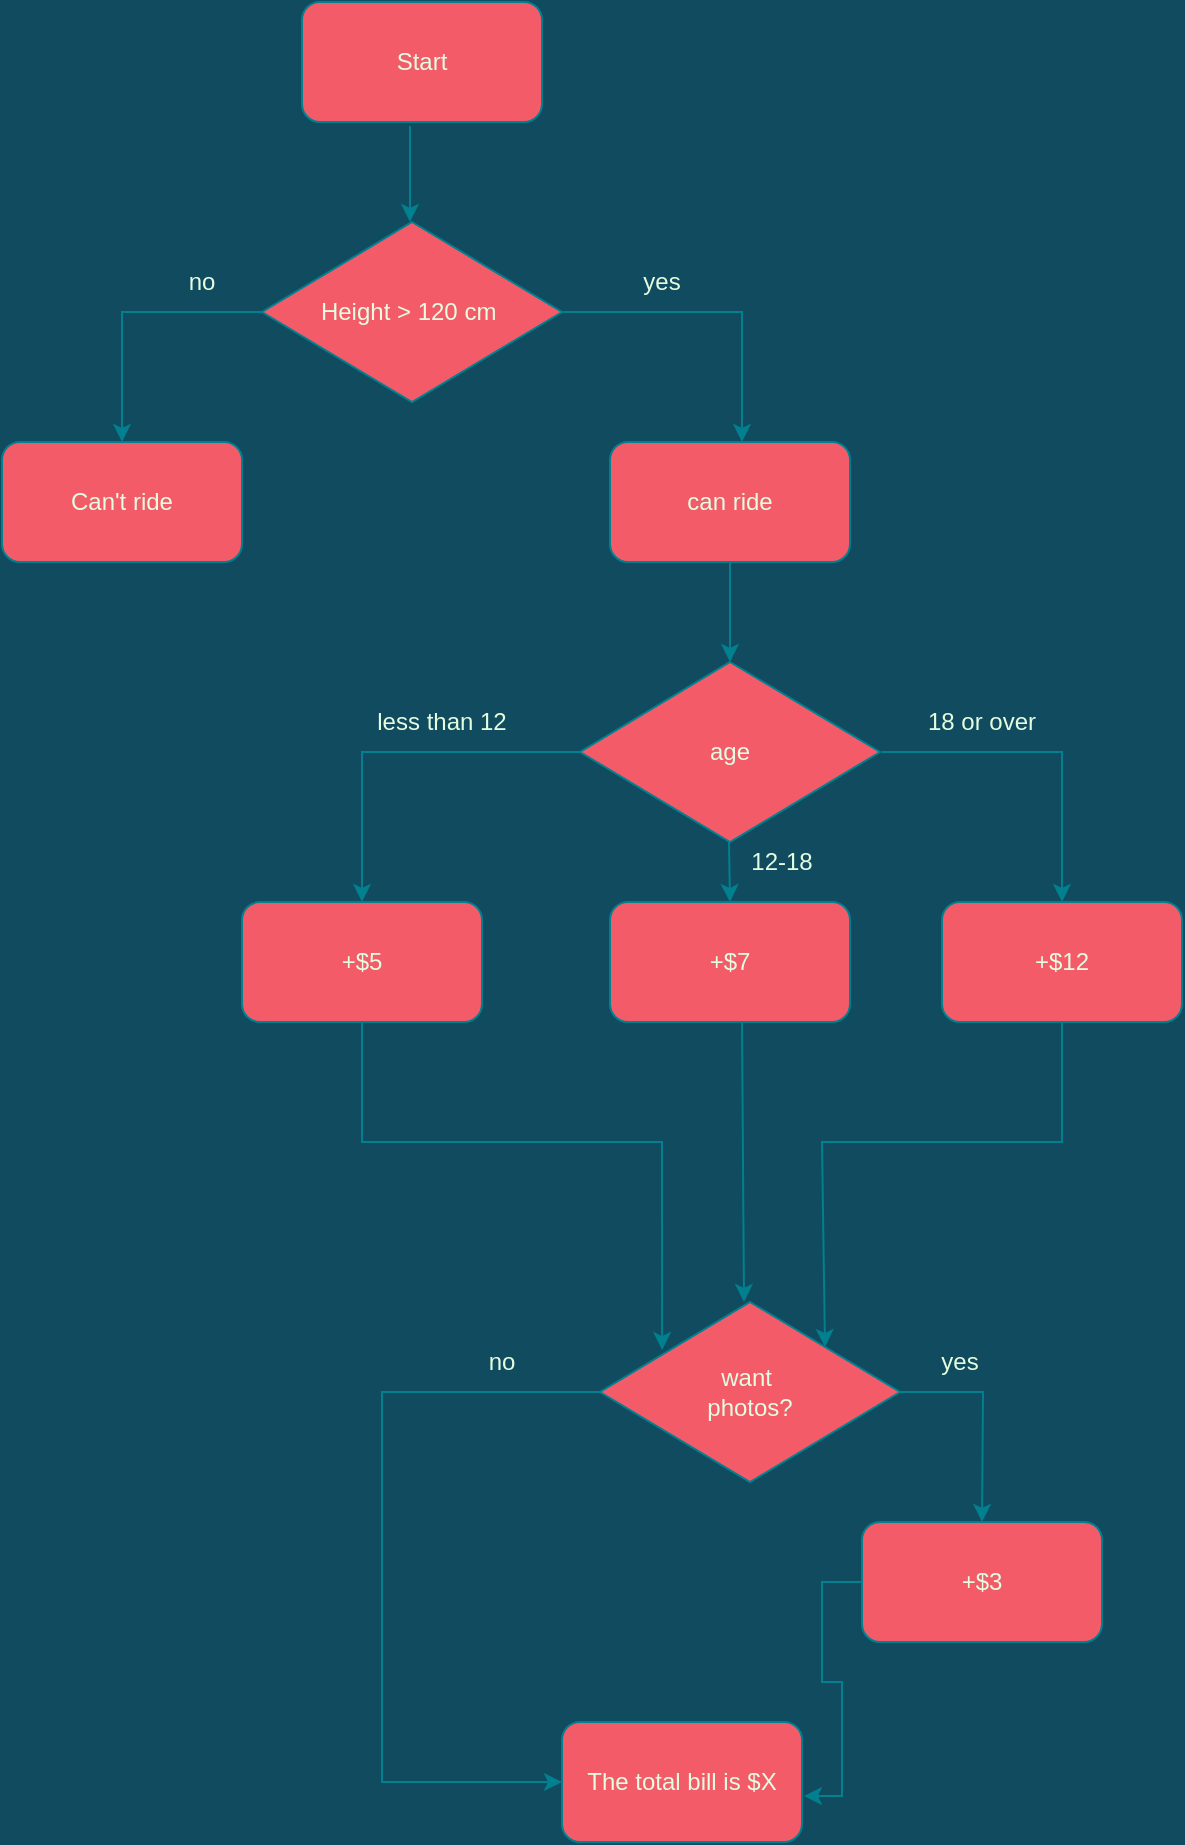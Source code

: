 <mxfile>
    <diagram id="TeMW5D16ACtBFCZv59oW" name="Page-1">
        <mxGraphModel dx="898" dy="680" grid="1" gridSize="10" guides="1" tooltips="1" connect="1" arrows="1" fold="1" page="1" pageScale="1" pageWidth="827" pageHeight="1169" background="#114B5F" math="0" shadow="0">
            <root>
                <mxCell id="0"/>
                <mxCell id="1" parent="0"/>
                <mxCell id="2" value="Start" style="rounded=1;whiteSpace=wrap;html=1;sketch=0;fillColor=#F45B69;strokeColor=#028090;fontColor=#E4FDE1;" vertex="1" parent="1">
                    <mxGeometry x="260" y="30" width="120" height="60" as="geometry"/>
                </mxCell>
                <mxCell id="5" value="" style="endArrow=classic;html=1;exitX=0.45;exitY=1.033;exitDx=0;exitDy=0;exitPerimeter=0;labelBackgroundColor=#114B5F;strokeColor=#028090;fontColor=#E4FDE1;" edge="1" parent="1" source="2">
                    <mxGeometry width="50" height="50" relative="1" as="geometry">
                        <mxPoint x="295" y="170" as="sourcePoint"/>
                        <mxPoint x="314" y="140" as="targetPoint"/>
                    </mxGeometry>
                </mxCell>
                <mxCell id="6" value="Height &amp;gt; 120 cm&amp;nbsp;" style="rhombus;whiteSpace=wrap;html=1;rounded=0;sketch=0;fillColor=#F45B69;strokeColor=#028090;fontColor=#E4FDE1;" vertex="1" parent="1">
                    <mxGeometry x="240" y="140" width="150" height="90" as="geometry"/>
                </mxCell>
                <mxCell id="7" value="" style="endArrow=classic;html=1;exitX=0;exitY=0.5;exitDx=0;exitDy=0;rounded=0;labelBackgroundColor=#114B5F;strokeColor=#028090;fontColor=#E4FDE1;" edge="1" parent="1" source="6">
                    <mxGeometry width="50" height="50" relative="1" as="geometry">
                        <mxPoint x="150" y="180" as="sourcePoint"/>
                        <mxPoint x="170" y="250" as="targetPoint"/>
                        <Array as="points">
                            <mxPoint x="170" y="185"/>
                            <mxPoint x="170" y="200"/>
                        </Array>
                    </mxGeometry>
                </mxCell>
                <mxCell id="8" value="" style="endArrow=classic;html=1;exitX=1;exitY=0.5;exitDx=0;exitDy=0;rounded=0;labelBackgroundColor=#114B5F;strokeColor=#028090;fontColor=#E4FDE1;" edge="1" parent="1" source="6">
                    <mxGeometry width="50" height="50" relative="1" as="geometry">
                        <mxPoint x="540" y="200" as="sourcePoint"/>
                        <mxPoint x="480" y="250" as="targetPoint"/>
                        <Array as="points">
                            <mxPoint x="480" y="185"/>
                            <mxPoint x="480" y="210"/>
                        </Array>
                    </mxGeometry>
                </mxCell>
                <mxCell id="9" value="can ride" style="rounded=1;whiteSpace=wrap;html=1;sketch=0;fillColor=#F45B69;strokeColor=#028090;fontColor=#E4FDE1;" vertex="1" parent="1">
                    <mxGeometry x="414" y="250" width="120" height="60" as="geometry"/>
                </mxCell>
                <mxCell id="10" value="Can't ride" style="rounded=1;whiteSpace=wrap;html=1;sketch=0;fillColor=#F45B69;strokeColor=#028090;fontColor=#E4FDE1;" vertex="1" parent="1">
                    <mxGeometry x="110" y="250" width="120" height="60" as="geometry"/>
                </mxCell>
                <mxCell id="11" value="no" style="text;html=1;strokeColor=none;fillColor=none;align=center;verticalAlign=middle;whiteSpace=wrap;rounded=0;sketch=0;fontColor=#E4FDE1;" vertex="1" parent="1">
                    <mxGeometry x="190" y="160" width="40" height="20" as="geometry"/>
                </mxCell>
                <mxCell id="12" value="yes" style="text;html=1;strokeColor=none;fillColor=none;align=center;verticalAlign=middle;whiteSpace=wrap;rounded=0;sketch=0;fontColor=#E4FDE1;" vertex="1" parent="1">
                    <mxGeometry x="420" y="160" width="40" height="20" as="geometry"/>
                </mxCell>
                <mxCell id="13" value="" style="endArrow=classic;html=1;exitX=0.5;exitY=1;exitDx=0;exitDy=0;labelBackgroundColor=#114B5F;strokeColor=#028090;fontColor=#E4FDE1;" edge="1" parent="1" source="9">
                    <mxGeometry width="50" height="50" relative="1" as="geometry">
                        <mxPoint x="510" y="440" as="sourcePoint"/>
                        <mxPoint x="474" y="360" as="targetPoint"/>
                    </mxGeometry>
                </mxCell>
                <mxCell id="14" value="age" style="rhombus;whiteSpace=wrap;html=1;rounded=0;sketch=0;fillColor=#F45B69;strokeColor=#028090;fontColor=#E4FDE1;" vertex="1" parent="1">
                    <mxGeometry x="399" y="360" width="150" height="90" as="geometry"/>
                </mxCell>
                <mxCell id="15" value="" style="endArrow=classic;html=1;exitX=0;exitY=0.5;exitDx=0;exitDy=0;rounded=0;entryX=0.5;entryY=0;entryDx=0;entryDy=0;labelBackgroundColor=#114B5F;strokeColor=#028090;fontColor=#E4FDE1;" edge="1" parent="1" source="14" target="20">
                    <mxGeometry width="50" height="50" relative="1" as="geometry">
                        <mxPoint x="399" y="400" as="sourcePoint"/>
                        <mxPoint x="290" y="450" as="targetPoint"/>
                        <Array as="points">
                            <mxPoint x="290" y="405"/>
                            <mxPoint x="290" y="430"/>
                        </Array>
                    </mxGeometry>
                </mxCell>
                <mxCell id="16" value="" style="endArrow=classic;html=1;rounded=0;entryX=0.5;entryY=0;entryDx=0;entryDy=0;labelBackgroundColor=#114B5F;strokeColor=#028090;fontColor=#E4FDE1;" edge="1" parent="1" target="17">
                    <mxGeometry width="50" height="50" relative="1" as="geometry">
                        <mxPoint x="550" y="405" as="sourcePoint"/>
                        <mxPoint x="640" y="465" as="targetPoint"/>
                        <Array as="points">
                            <mxPoint x="640" y="405"/>
                            <mxPoint x="640" y="440"/>
                        </Array>
                    </mxGeometry>
                </mxCell>
                <mxCell id="17" value="+$12" style="rounded=1;whiteSpace=wrap;html=1;sketch=0;fillColor=#F45B69;strokeColor=#028090;fontColor=#E4FDE1;" vertex="1" parent="1">
                    <mxGeometry x="580" y="480" width="120" height="60" as="geometry"/>
                </mxCell>
                <mxCell id="18" value="18 or over" style="text;html=1;strokeColor=none;fillColor=none;align=center;verticalAlign=middle;whiteSpace=wrap;rounded=0;sketch=0;fontColor=#E4FDE1;" vertex="1" parent="1">
                    <mxGeometry x="570" y="380" width="60" height="20" as="geometry"/>
                </mxCell>
                <mxCell id="19" value="less than 12" style="text;html=1;strokeColor=none;fillColor=none;align=center;verticalAlign=middle;whiteSpace=wrap;rounded=0;sketch=0;fontColor=#E4FDE1;" vertex="1" parent="1">
                    <mxGeometry x="290" y="380" width="80" height="20" as="geometry"/>
                </mxCell>
                <mxCell id="20" value="+$5" style="rounded=1;whiteSpace=wrap;html=1;sketch=0;fillColor=#F45B69;strokeColor=#028090;fontColor=#E4FDE1;" vertex="1" parent="1">
                    <mxGeometry x="230" y="480" width="120" height="60" as="geometry"/>
                </mxCell>
                <mxCell id="21" value="" style="endArrow=classic;html=1;exitX=0.45;exitY=1.033;exitDx=0;exitDy=0;exitPerimeter=0;labelBackgroundColor=#114B5F;strokeColor=#028090;fontColor=#E4FDE1;" edge="1" parent="1">
                    <mxGeometry width="50" height="50" relative="1" as="geometry">
                        <mxPoint x="473.5" y="450" as="sourcePoint"/>
                        <mxPoint x="474" y="480" as="targetPoint"/>
                    </mxGeometry>
                </mxCell>
                <mxCell id="22" value="+$7" style="rounded=1;whiteSpace=wrap;html=1;sketch=0;fillColor=#F45B69;strokeColor=#028090;fontColor=#E4FDE1;" vertex="1" parent="1">
                    <mxGeometry x="414" y="480" width="120" height="60" as="geometry"/>
                </mxCell>
                <mxCell id="23" value="" style="endArrow=classic;html=1;exitX=0.5;exitY=1;exitDx=0;exitDy=0;rounded=0;entryX=0.207;entryY=0.267;entryDx=0;entryDy=0;entryPerimeter=0;labelBackgroundColor=#114B5F;strokeColor=#028090;fontColor=#E4FDE1;" edge="1" parent="1" source="20" target="26">
                    <mxGeometry width="50" height="50" relative="1" as="geometry">
                        <mxPoint x="270" y="635" as="sourcePoint"/>
                        <mxPoint x="440" y="680" as="targetPoint"/>
                        <Array as="points">
                            <mxPoint x="290" y="600"/>
                            <mxPoint x="440" y="600"/>
                        </Array>
                    </mxGeometry>
                </mxCell>
                <mxCell id="24" value="" style="endArrow=classic;html=1;exitX=0.5;exitY=1;exitDx=0;exitDy=0;rounded=0;entryX=1;entryY=0;entryDx=0;entryDy=0;labelBackgroundColor=#114B5F;strokeColor=#028090;fontColor=#E4FDE1;" edge="1" parent="1" target="26">
                    <mxGeometry width="50" height="50" relative="1" as="geometry">
                        <mxPoint x="640" y="540" as="sourcePoint"/>
                        <mxPoint x="520" y="680" as="targetPoint"/>
                        <Array as="points">
                            <mxPoint x="640" y="600"/>
                            <mxPoint x="520" y="600"/>
                        </Array>
                    </mxGeometry>
                </mxCell>
                <mxCell id="25" value="" style="endArrow=classic;html=1;exitX=0.45;exitY=1.033;exitDx=0;exitDy=0;exitPerimeter=0;labelBackgroundColor=#114B5F;strokeColor=#028090;fontColor=#E4FDE1;" edge="1" parent="1">
                    <mxGeometry width="50" height="50" relative="1" as="geometry">
                        <mxPoint x="480" y="540" as="sourcePoint"/>
                        <mxPoint x="481" y="680" as="targetPoint"/>
                    </mxGeometry>
                </mxCell>
                <mxCell id="29" style="edgeStyle=orthogonalEdgeStyle;rounded=0;sketch=0;orthogonalLoop=1;jettySize=auto;html=1;labelBackgroundColor=#114B5F;strokeColor=#028090;fontColor=#E4FDE1;" edge="1" parent="1" source="26">
                    <mxGeometry relative="1" as="geometry">
                        <mxPoint x="390" y="920" as="targetPoint"/>
                        <Array as="points">
                            <mxPoint x="300" y="725"/>
                            <mxPoint x="300" y="920"/>
                        </Array>
                    </mxGeometry>
                </mxCell>
                <mxCell id="31" style="edgeStyle=orthogonalEdgeStyle;rounded=0;sketch=0;orthogonalLoop=1;jettySize=auto;html=1;exitX=1;exitY=0.5;exitDx=0;exitDy=0;labelBackgroundColor=#114B5F;strokeColor=#028090;fontColor=#E4FDE1;" edge="1" parent="1" source="26">
                    <mxGeometry relative="1" as="geometry">
                        <mxPoint x="600" y="790" as="targetPoint"/>
                    </mxGeometry>
                </mxCell>
                <mxCell id="26" value="want&amp;nbsp;&lt;br&gt;photos?" style="rhombus;whiteSpace=wrap;html=1;rounded=0;sketch=0;fillColor=#F45B69;strokeColor=#028090;fontColor=#E4FDE1;" vertex="1" parent="1">
                    <mxGeometry x="409" y="680" width="150" height="90" as="geometry"/>
                </mxCell>
                <mxCell id="30" value="The total bill is $X" style="rounded=1;whiteSpace=wrap;html=1;sketch=0;fillColor=#F45B69;strokeColor=#028090;fontColor=#E4FDE1;" vertex="1" parent="1">
                    <mxGeometry x="390" y="890" width="120" height="60" as="geometry"/>
                </mxCell>
                <mxCell id="33" style="edgeStyle=orthogonalEdgeStyle;rounded=0;sketch=0;orthogonalLoop=1;jettySize=auto;html=1;entryX=1.008;entryY=0.617;entryDx=0;entryDy=0;entryPerimeter=0;labelBackgroundColor=#114B5F;strokeColor=#028090;fontColor=#E4FDE1;" edge="1" parent="1" source="32" target="30">
                    <mxGeometry relative="1" as="geometry"/>
                </mxCell>
                <mxCell id="32" value="+$3" style="rounded=1;whiteSpace=wrap;html=1;sketch=0;fillColor=#F45B69;strokeColor=#028090;fontColor=#E4FDE1;" vertex="1" parent="1">
                    <mxGeometry x="540" y="790" width="120" height="60" as="geometry"/>
                </mxCell>
                <mxCell id="34" value="yes" style="text;html=1;strokeColor=none;fillColor=none;align=center;verticalAlign=middle;whiteSpace=wrap;rounded=0;sketch=0;fontColor=#E4FDE1;" vertex="1" parent="1">
                    <mxGeometry x="559" y="700" width="60" height="20" as="geometry"/>
                </mxCell>
                <mxCell id="35" value="no" style="text;html=1;strokeColor=none;fillColor=none;align=center;verticalAlign=middle;whiteSpace=wrap;rounded=0;sketch=0;fontColor=#E4FDE1;" vertex="1" parent="1">
                    <mxGeometry x="330" y="700" width="60" height="20" as="geometry"/>
                </mxCell>
                <mxCell id="36" value="12-18" style="text;html=1;strokeColor=none;fillColor=none;align=center;verticalAlign=middle;whiteSpace=wrap;rounded=0;sketch=0;fontColor=#E4FDE1;" vertex="1" parent="1">
                    <mxGeometry x="460" y="450" width="80" height="20" as="geometry"/>
                </mxCell>
                <mxCell id="37" style="edgeStyle=orthogonalEdgeStyle;rounded=0;sketch=0;orthogonalLoop=1;jettySize=auto;html=1;exitX=0.5;exitY=1;exitDx=0;exitDy=0;labelBackgroundColor=#114B5F;strokeColor=#028090;fontColor=#E4FDE1;" edge="1" parent="1" source="36" target="36">
                    <mxGeometry relative="1" as="geometry"/>
                </mxCell>
            </root>
        </mxGraphModel>
    </diagram>
</mxfile>